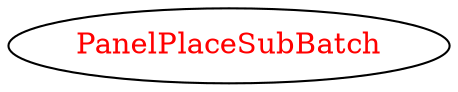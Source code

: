 digraph dependencyGraph {
 concentrate=true;
 ranksep="2.0";
 rankdir="LR"; 
 splines="ortho";
"PanelPlaceSubBatch" [fontcolor="red"];
}